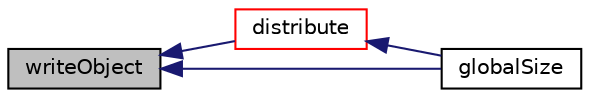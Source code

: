 digraph "writeObject"
{
  bgcolor="transparent";
  edge [fontname="Helvetica",fontsize="10",labelfontname="Helvetica",labelfontsize="10"];
  node [fontname="Helvetica",fontsize="10",shape=record];
  rankdir="LR";
  Node1 [label="writeObject",height=0.2,width=0.4,color="black", fillcolor="grey75", style="filled", fontcolor="black"];
  Node1 -> Node2 [dir="back",color="midnightblue",fontsize="10",style="solid",fontname="Helvetica"];
  Node2 [label="distribute",height=0.2,width=0.4,color="red",URL="$a00566.html#a30b981a389a43e4853d4dec45e4e5edb",tooltip="Set bounds of surface. Bounds currently set as list of. "];
  Node2 -> Node3 [dir="back",color="midnightblue",fontsize="10",style="solid",fontname="Helvetica"];
  Node3 [label="globalSize",height=0.2,width=0.4,color="black",URL="$a00566.html#a8552430e1bfdd437d14f4bbb517c59db",tooltip="Range of global indices that can be returned. "];
  Node1 -> Node3 [dir="back",color="midnightblue",fontsize="10",style="solid",fontname="Helvetica"];
}
